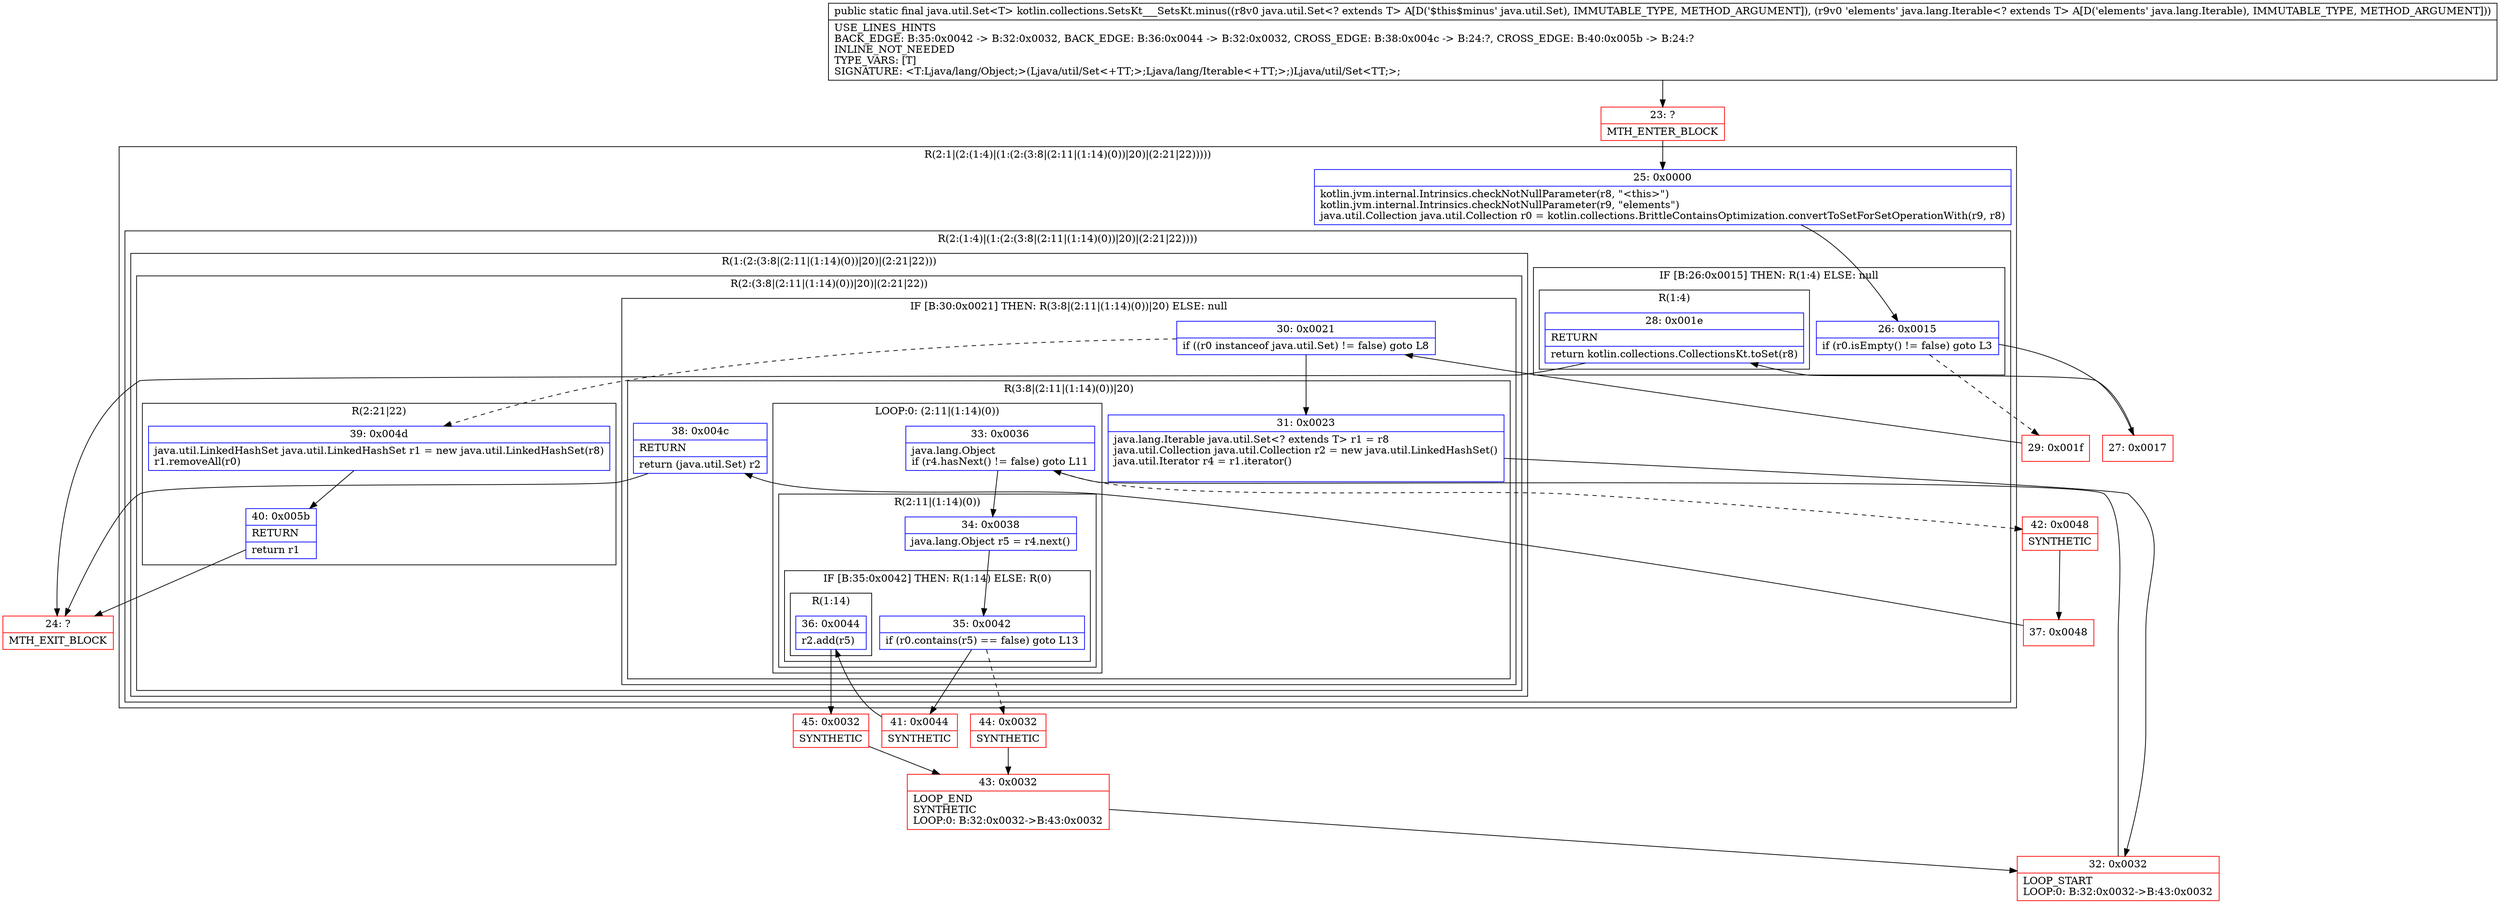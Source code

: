 digraph "CFG forkotlin.collections.SetsKt___SetsKt.minus(Ljava\/util\/Set;Ljava\/lang\/Iterable;)Ljava\/util\/Set;" {
subgraph cluster_Region_1418229051 {
label = "R(2:1|(2:(1:4)|(1:(2:(3:8|(2:11|(1:14)(0))|20)|(2:21|22)))))";
node [shape=record,color=blue];
Node_25 [shape=record,label="{25\:\ 0x0000|kotlin.jvm.internal.Intrinsics.checkNotNullParameter(r8, \"\<this\>\")\lkotlin.jvm.internal.Intrinsics.checkNotNullParameter(r9, \"elements\")\ljava.util.Collection java.util.Collection r0 = kotlin.collections.BrittleContainsOptimization.convertToSetForSetOperationWith(r9, r8)\l}"];
subgraph cluster_Region_1452475072 {
label = "R(2:(1:4)|(1:(2:(3:8|(2:11|(1:14)(0))|20)|(2:21|22))))";
node [shape=record,color=blue];
subgraph cluster_IfRegion_1896149988 {
label = "IF [B:26:0x0015] THEN: R(1:4) ELSE: null";
node [shape=record,color=blue];
Node_26 [shape=record,label="{26\:\ 0x0015|if (r0.isEmpty() != false) goto L3\l}"];
subgraph cluster_Region_129483641 {
label = "R(1:4)";
node [shape=record,color=blue];
Node_28 [shape=record,label="{28\:\ 0x001e|RETURN\l|return kotlin.collections.CollectionsKt.toSet(r8)\l}"];
}
}
subgraph cluster_Region_1162685308 {
label = "R(1:(2:(3:8|(2:11|(1:14)(0))|20)|(2:21|22)))";
node [shape=record,color=blue];
subgraph cluster_Region_2095544220 {
label = "R(2:(3:8|(2:11|(1:14)(0))|20)|(2:21|22))";
node [shape=record,color=blue];
subgraph cluster_IfRegion_1480209876 {
label = "IF [B:30:0x0021] THEN: R(3:8|(2:11|(1:14)(0))|20) ELSE: null";
node [shape=record,color=blue];
Node_30 [shape=record,label="{30\:\ 0x0021|if ((r0 instanceof java.util.Set) != false) goto L8\l}"];
subgraph cluster_Region_2017685778 {
label = "R(3:8|(2:11|(1:14)(0))|20)";
node [shape=record,color=blue];
Node_31 [shape=record,label="{31\:\ 0x0023|java.lang.Iterable java.util.Set\<? extends T\> r1 = r8\ljava.util.Collection java.util.Collection r2 = new java.util.LinkedHashSet()\ljava.util.Iterator r4 = r1.iterator()\l\l}"];
subgraph cluster_LoopRegion_841805762 {
label = "LOOP:0: (2:11|(1:14)(0))";
node [shape=record,color=blue];
Node_33 [shape=record,label="{33\:\ 0x0036|java.lang.Object \lif (r4.hasNext() != false) goto L11\l}"];
subgraph cluster_Region_196697845 {
label = "R(2:11|(1:14)(0))";
node [shape=record,color=blue];
Node_34 [shape=record,label="{34\:\ 0x0038|java.lang.Object r5 = r4.next()\l}"];
subgraph cluster_IfRegion_960014149 {
label = "IF [B:35:0x0042] THEN: R(1:14) ELSE: R(0)";
node [shape=record,color=blue];
Node_35 [shape=record,label="{35\:\ 0x0042|if (r0.contains(r5) == false) goto L13\l}"];
subgraph cluster_Region_1902014299 {
label = "R(1:14)";
node [shape=record,color=blue];
Node_36 [shape=record,label="{36\:\ 0x0044|r2.add(r5)\l}"];
}
subgraph cluster_Region_662934069 {
label = "R(0)";
node [shape=record,color=blue];
}
}
}
}
Node_38 [shape=record,label="{38\:\ 0x004c|RETURN\l|return (java.util.Set) r2\l}"];
}
}
subgraph cluster_Region_781069556 {
label = "R(2:21|22)";
node [shape=record,color=blue];
Node_39 [shape=record,label="{39\:\ 0x004d|java.util.LinkedHashSet java.util.LinkedHashSet r1 = new java.util.LinkedHashSet(r8)\lr1.removeAll(r0)\l}"];
Node_40 [shape=record,label="{40\:\ 0x005b|RETURN\l|return r1\l}"];
}
}
}
}
}
Node_23 [shape=record,color=red,label="{23\:\ ?|MTH_ENTER_BLOCK\l}"];
Node_27 [shape=record,color=red,label="{27\:\ 0x0017}"];
Node_24 [shape=record,color=red,label="{24\:\ ?|MTH_EXIT_BLOCK\l}"];
Node_29 [shape=record,color=red,label="{29\:\ 0x001f}"];
Node_32 [shape=record,color=red,label="{32\:\ 0x0032|LOOP_START\lLOOP:0: B:32:0x0032\-\>B:43:0x0032\l}"];
Node_41 [shape=record,color=red,label="{41\:\ 0x0044|SYNTHETIC\l}"];
Node_45 [shape=record,color=red,label="{45\:\ 0x0032|SYNTHETIC\l}"];
Node_43 [shape=record,color=red,label="{43\:\ 0x0032|LOOP_END\lSYNTHETIC\lLOOP:0: B:32:0x0032\-\>B:43:0x0032\l}"];
Node_44 [shape=record,color=red,label="{44\:\ 0x0032|SYNTHETIC\l}"];
Node_42 [shape=record,color=red,label="{42\:\ 0x0048|SYNTHETIC\l}"];
Node_37 [shape=record,color=red,label="{37\:\ 0x0048}"];
MethodNode[shape=record,label="{public static final java.util.Set\<T\> kotlin.collections.SetsKt___SetsKt.minus((r8v0 java.util.Set\<? extends T\> A[D('$this$minus' java.util.Set), IMMUTABLE_TYPE, METHOD_ARGUMENT]), (r9v0 'elements' java.lang.Iterable\<? extends T\> A[D('elements' java.lang.Iterable), IMMUTABLE_TYPE, METHOD_ARGUMENT]))  | USE_LINES_HINTS\lBACK_EDGE: B:35:0x0042 \-\> B:32:0x0032, BACK_EDGE: B:36:0x0044 \-\> B:32:0x0032, CROSS_EDGE: B:38:0x004c \-\> B:24:?, CROSS_EDGE: B:40:0x005b \-\> B:24:?\lINLINE_NOT_NEEDED\lTYPE_VARS: [T]\lSIGNATURE: \<T:Ljava\/lang\/Object;\>(Ljava\/util\/Set\<+TT;\>;Ljava\/lang\/Iterable\<+TT;\>;)Ljava\/util\/Set\<TT;\>;\l}"];
MethodNode -> Node_23;Node_25 -> Node_26;
Node_26 -> Node_27;
Node_26 -> Node_29[style=dashed];
Node_28 -> Node_24;
Node_30 -> Node_31;
Node_30 -> Node_39[style=dashed];
Node_31 -> Node_32;
Node_33 -> Node_34;
Node_33 -> Node_42[style=dashed];
Node_34 -> Node_35;
Node_35 -> Node_41;
Node_35 -> Node_44[style=dashed];
Node_36 -> Node_45;
Node_38 -> Node_24;
Node_39 -> Node_40;
Node_40 -> Node_24;
Node_23 -> Node_25;
Node_27 -> Node_28;
Node_29 -> Node_30;
Node_32 -> Node_33;
Node_41 -> Node_36;
Node_45 -> Node_43;
Node_43 -> Node_32;
Node_44 -> Node_43;
Node_42 -> Node_37;
Node_37 -> Node_38;
}

